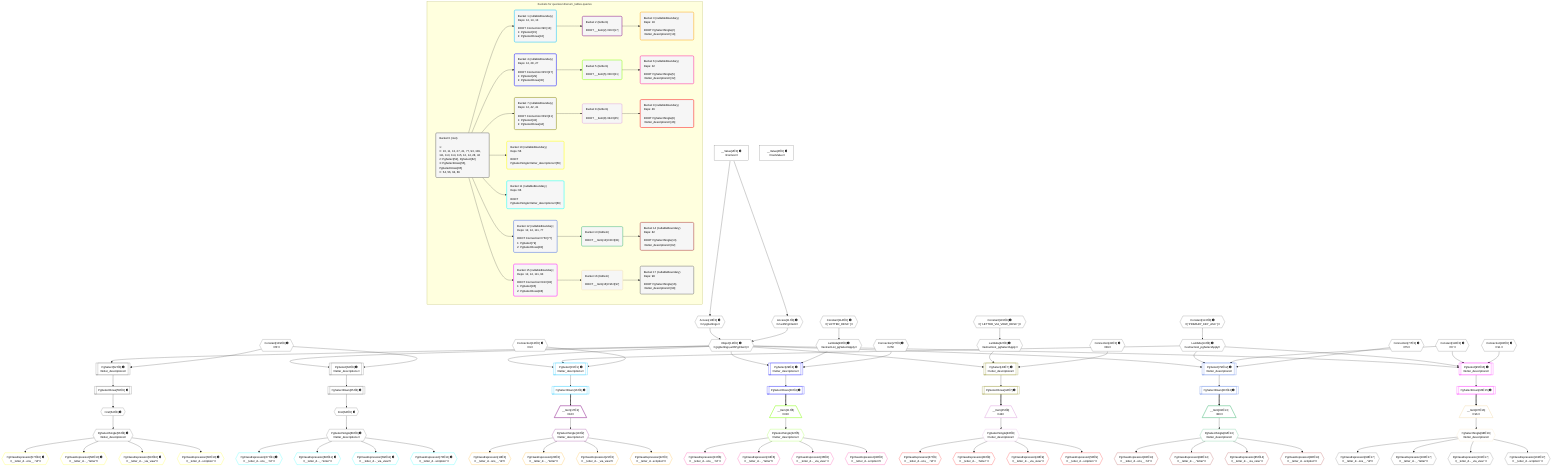 %%{init: {'themeVariables': { 'fontSize': '12px'}}}%%
graph TD
    classDef path fill:#eee,stroke:#000,color:#000
    classDef plan fill:#fff,stroke-width:1px,color:#000
    classDef itemplan fill:#fff,stroke-width:2px,color:#000
    classDef unbatchedplan fill:#dff,stroke-width:1px,color:#000
    classDef sideeffectplan fill:#fcc,stroke-width:2px,color:#000
    classDef bucket fill:#f6f6f6,color:#000,stroke-width:2px,text-align:left


    %% plan dependencies
    Object12{{"Object[12∈0] ➊<br />ᐸ{pgSettings,withPgClient}ᐳ"}}:::plan
    Access10{{"Access[10∈0] ➊<br />ᐸ2.pgSettingsᐳ"}}:::plan
    Access11{{"Access[11∈0] ➊<br />ᐸ2.withPgClientᐳ"}}:::plan
    Access10 & Access11 --> Object12
    PgSelect52[["PgSelect[52∈0] ➊<br />ᐸletter_descriptionsᐳ"]]:::plan
    Constant109{{"Constant[109∈0] ➊<br />ᐸ'B'ᐳ"}}:::plan
    Object12 & Constant109 --> PgSelect52
    PgSelect62[["PgSelect[62∈0] ➊<br />ᐸletter_descriptionsᐳ"]]:::plan
    Object12 & Constant109 --> PgSelect62
    __Value2["__Value[2∈0] ➊<br />ᐸcontextᐳ"]:::plan
    __Value2 --> Access10
    __Value2 --> Access11
    Lambda14{{"Lambda[14∈0] ➊<br />ᐸextractList_pgSelectApplyᐳ"}}:::plan
    Constant113{{"Constant[113∈0] ➊<br />ᐸ[ 'PRIMARY_KEY_ASC' ]ᐳ"}}:::plan
    Constant113 --> Lambda14
    Lambda28{{"Lambda[28∈0] ➊<br />ᐸextractList_pgSelectApplyᐳ"}}:::plan
    Constant114{{"Constant[114∈0] ➊<br />ᐸ[ 'LETTER_DESC' ]ᐳ"}}:::plan
    Constant114 --> Lambda28
    Lambda42{{"Lambda[42∈0] ➊<br />ᐸextractList_pgSelectApplyᐳ"}}:::plan
    Constant115{{"Constant[115∈0] ➊<br />ᐸ[ 'LETTER_VIA_VIEW_DESC' ]ᐳ"}}:::plan
    Constant115 --> Lambda42
    First54{{"First[54∈0] ➊"}}:::plan
    PgSelectRows55[["PgSelectRows[55∈0] ➊"]]:::plan
    PgSelectRows55 --> First54
    PgSelect52 --> PgSelectRows55
    PgSelectSingle56{{"PgSelectSingle[56∈0] ➊<br />ᐸletter_descriptionsᐳ"}}:::plan
    First54 --> PgSelectSingle56
    First64{{"First[64∈0] ➊"}}:::plan
    PgSelectRows65[["PgSelectRows[65∈0] ➊"]]:::plan
    PgSelectRows65 --> First64
    PgSelect62 --> PgSelectRows65
    PgSelectSingle66{{"PgSelectSingle[66∈0] ➊<br />ᐸletter_descriptionsᐳ"}}:::plan
    First64 --> PgSelectSingle66
    __Value4["__Value[4∈0] ➊<br />ᐸrootValueᐳ"]:::plan
    Connection13{{"Connection[13∈0] ➊<br />ᐸ9ᐳ"}}:::plan
    Connection27{{"Connection[27∈0] ➊<br />ᐸ25ᐳ"}}:::plan
    Connection41{{"Connection[41∈0] ➊<br />ᐸ39ᐳ"}}:::plan
    Connection77{{"Connection[77∈0] ➊<br />ᐸ75ᐳ"}}:::plan
    Connection93{{"Connection[93∈0] ➊<br />ᐸ91ᐳ"}}:::plan
    Constant111{{"Constant[111∈0] ➊<br />ᐸ'C'ᐳ"}}:::plan
    PgSelect15[["PgSelect[15∈1] ➊<br />ᐸletter_descriptionsᐳ"]]:::plan
    Object12 & Lambda14 & Connection13 --> PgSelect15
    PgSelectRows16[["PgSelectRows[16∈1] ➊"]]:::plan
    PgSelect15 --> PgSelectRows16
    __Item17[/"__Item[17∈2]<br />ᐸ16ᐳ"\]:::itemplan
    PgSelectRows16 ==> __Item17
    PgSelectSingle18{{"PgSelectSingle[18∈2]<br />ᐸletter_descriptionsᐳ"}}:::plan
    __Item17 --> PgSelectSingle18
    PgClassExpression19{{"PgClassExpression[19∈3]<br />ᐸ__letter_d...ons__.”id”ᐳ"}}:::plan
    PgSelectSingle18 --> PgClassExpression19
    PgClassExpression20{{"PgClassExpression[20∈3]<br />ᐸ__letter_d..._.”letter”ᐳ"}}:::plan
    PgSelectSingle18 --> PgClassExpression20
    PgClassExpression21{{"PgClassExpression[21∈3]<br />ᐸ__letter_d..._via_view”ᐳ"}}:::plan
    PgSelectSingle18 --> PgClassExpression21
    PgClassExpression22{{"PgClassExpression[22∈3]<br />ᐸ__letter_d...scription”ᐳ"}}:::plan
    PgSelectSingle18 --> PgClassExpression22
    PgSelect29[["PgSelect[29∈4] ➊<br />ᐸletter_descriptionsᐳ"]]:::plan
    Object12 & Lambda28 & Connection27 --> PgSelect29
    PgSelectRows30[["PgSelectRows[30∈4] ➊"]]:::plan
    PgSelect29 --> PgSelectRows30
    __Item31[/"__Item[31∈5]<br />ᐸ30ᐳ"\]:::itemplan
    PgSelectRows30 ==> __Item31
    PgSelectSingle32{{"PgSelectSingle[32∈5]<br />ᐸletter_descriptionsᐳ"}}:::plan
    __Item31 --> PgSelectSingle32
    PgClassExpression33{{"PgClassExpression[33∈6]<br />ᐸ__letter_d...ons__.”id”ᐳ"}}:::plan
    PgSelectSingle32 --> PgClassExpression33
    PgClassExpression34{{"PgClassExpression[34∈6]<br />ᐸ__letter_d..._.”letter”ᐳ"}}:::plan
    PgSelectSingle32 --> PgClassExpression34
    PgClassExpression35{{"PgClassExpression[35∈6]<br />ᐸ__letter_d..._via_view”ᐳ"}}:::plan
    PgSelectSingle32 --> PgClassExpression35
    PgClassExpression36{{"PgClassExpression[36∈6]<br />ᐸ__letter_d...scription”ᐳ"}}:::plan
    PgSelectSingle32 --> PgClassExpression36
    PgSelect43[["PgSelect[43∈7] ➊<br />ᐸletter_descriptionsᐳ"]]:::plan
    Object12 & Lambda42 & Connection41 --> PgSelect43
    PgSelectRows44[["PgSelectRows[44∈7] ➊"]]:::plan
    PgSelect43 --> PgSelectRows44
    __Item45[/"__Item[45∈8]<br />ᐸ44ᐳ"\]:::itemplan
    PgSelectRows44 ==> __Item45
    PgSelectSingle46{{"PgSelectSingle[46∈8]<br />ᐸletter_descriptionsᐳ"}}:::plan
    __Item45 --> PgSelectSingle46
    PgClassExpression47{{"PgClassExpression[47∈9]<br />ᐸ__letter_d...ons__.”id”ᐳ"}}:::plan
    PgSelectSingle46 --> PgClassExpression47
    PgClassExpression48{{"PgClassExpression[48∈9]<br />ᐸ__letter_d..._.”letter”ᐳ"}}:::plan
    PgSelectSingle46 --> PgClassExpression48
    PgClassExpression49{{"PgClassExpression[49∈9]<br />ᐸ__letter_d..._via_view”ᐳ"}}:::plan
    PgSelectSingle46 --> PgClassExpression49
    PgClassExpression50{{"PgClassExpression[50∈9]<br />ᐸ__letter_d...scription”ᐳ"}}:::plan
    PgSelectSingle46 --> PgClassExpression50
    PgClassExpression57{{"PgClassExpression[57∈10] ➊<br />ᐸ__letter_d...ons__.”id”ᐳ"}}:::plan
    PgSelectSingle56 --> PgClassExpression57
    PgClassExpression58{{"PgClassExpression[58∈10] ➊<br />ᐸ__letter_d..._.”letter”ᐳ"}}:::plan
    PgSelectSingle56 --> PgClassExpression58
    PgClassExpression59{{"PgClassExpression[59∈10] ➊<br />ᐸ__letter_d..._via_view”ᐳ"}}:::plan
    PgSelectSingle56 --> PgClassExpression59
    PgClassExpression60{{"PgClassExpression[60∈10] ➊<br />ᐸ__letter_d...scription”ᐳ"}}:::plan
    PgSelectSingle56 --> PgClassExpression60
    PgClassExpression67{{"PgClassExpression[67∈11] ➊<br />ᐸ__letter_d...ons__.”id”ᐳ"}}:::plan
    PgSelectSingle66 --> PgClassExpression67
    PgClassExpression68{{"PgClassExpression[68∈11] ➊<br />ᐸ__letter_d..._.”letter”ᐳ"}}:::plan
    PgSelectSingle66 --> PgClassExpression68
    PgClassExpression69{{"PgClassExpression[69∈11] ➊<br />ᐸ__letter_d..._via_view”ᐳ"}}:::plan
    PgSelectSingle66 --> PgClassExpression69
    PgClassExpression70{{"PgClassExpression[70∈11] ➊<br />ᐸ__letter_d...scription”ᐳ"}}:::plan
    PgSelectSingle66 --> PgClassExpression70
    PgSelect79[["PgSelect[79∈12] ➊<br />ᐸletter_descriptionsᐳ"]]:::plan
    Object12 & Lambda14 & Constant111 & Connection77 --> PgSelect79
    PgSelectRows80[["PgSelectRows[80∈12] ➊"]]:::plan
    PgSelect79 --> PgSelectRows80
    __Item81[/"__Item[81∈13]<br />ᐸ80ᐳ"\]:::itemplan
    PgSelectRows80 ==> __Item81
    PgSelectSingle82{{"PgSelectSingle[82∈13]<br />ᐸletter_descriptionsᐳ"}}:::plan
    __Item81 --> PgSelectSingle82
    PgClassExpression83{{"PgClassExpression[83∈14]<br />ᐸ__letter_d...ons__.”id”ᐳ"}}:::plan
    PgSelectSingle82 --> PgClassExpression83
    PgClassExpression84{{"PgClassExpression[84∈14]<br />ᐸ__letter_d..._.”letter”ᐳ"}}:::plan
    PgSelectSingle82 --> PgClassExpression84
    PgClassExpression85{{"PgClassExpression[85∈14]<br />ᐸ__letter_d..._via_view”ᐳ"}}:::plan
    PgSelectSingle82 --> PgClassExpression85
    PgClassExpression86{{"PgClassExpression[86∈14]<br />ᐸ__letter_d...scription”ᐳ"}}:::plan
    PgSelectSingle82 --> PgClassExpression86
    PgSelect95[["PgSelect[95∈15] ➊<br />ᐸletter_descriptionsᐳ"]]:::plan
    Object12 & Lambda14 & Constant111 & Connection93 --> PgSelect95
    PgSelectRows96[["PgSelectRows[96∈15] ➊"]]:::plan
    PgSelect95 --> PgSelectRows96
    __Item97[/"__Item[97∈16]<br />ᐸ96ᐳ"\]:::itemplan
    PgSelectRows96 ==> __Item97
    PgSelectSingle98{{"PgSelectSingle[98∈16]<br />ᐸletter_descriptionsᐳ"}}:::plan
    __Item97 --> PgSelectSingle98
    PgClassExpression99{{"PgClassExpression[99∈17]<br />ᐸ__letter_d...ons__.”id”ᐳ"}}:::plan
    PgSelectSingle98 --> PgClassExpression99
    PgClassExpression100{{"PgClassExpression[100∈17]<br />ᐸ__letter_d..._.”letter”ᐳ"}}:::plan
    PgSelectSingle98 --> PgClassExpression100
    PgClassExpression101{{"PgClassExpression[101∈17]<br />ᐸ__letter_d..._via_view”ᐳ"}}:::plan
    PgSelectSingle98 --> PgClassExpression101
    PgClassExpression102{{"PgClassExpression[102∈17]<br />ᐸ__letter_d...scription”ᐳ"}}:::plan
    PgSelectSingle98 --> PgClassExpression102

    %% define steps

    subgraph "Buckets for queries/v4/enum_tables.queries"
    Bucket0("Bucket 0 (root)<br /><br />1: <br />ᐳ: 10, 11, 13, 27, 41, 77, 93, 109, 111, 113, 114, 115, 12, 14, 28, 42<br />2: PgSelect[52], PgSelect[62]<br />3: PgSelectRows[55], PgSelectRows[65]<br />ᐳ: 54, 56, 64, 66"):::bucket
    classDef bucket0 stroke:#696969
    class Bucket0,__Value2,__Value4,Access10,Access11,Object12,Connection13,Lambda14,Connection27,Lambda28,Connection41,Lambda42,PgSelect52,First54,PgSelectRows55,PgSelectSingle56,PgSelect62,First64,PgSelectRows65,PgSelectSingle66,Connection77,Connection93,Constant109,Constant111,Constant113,Constant114,Constant115 bucket0
    Bucket1("Bucket 1 (nullableBoundary)<br />Deps: 12, 14, 13<br /><br />ROOT Connectionᐸ9ᐳ[13]<br />1: PgSelect[15]<br />2: PgSelectRows[16]"):::bucket
    classDef bucket1 stroke:#00bfff
    class Bucket1,PgSelect15,PgSelectRows16 bucket1
    Bucket2("Bucket 2 (listItem)<br /><br />ROOT __Item{2}ᐸ16ᐳ[17]"):::bucket
    classDef bucket2 stroke:#7f007f
    class Bucket2,__Item17,PgSelectSingle18 bucket2
    Bucket3("Bucket 3 (nullableBoundary)<br />Deps: 18<br /><br />ROOT PgSelectSingle{2}ᐸletter_descriptionsᐳ[18]"):::bucket
    classDef bucket3 stroke:#ffa500
    class Bucket3,PgClassExpression19,PgClassExpression20,PgClassExpression21,PgClassExpression22 bucket3
    Bucket4("Bucket 4 (nullableBoundary)<br />Deps: 12, 28, 27<br /><br />ROOT Connectionᐸ25ᐳ[27]<br />1: PgSelect[29]<br />2: PgSelectRows[30]"):::bucket
    classDef bucket4 stroke:#0000ff
    class Bucket4,PgSelect29,PgSelectRows30 bucket4
    Bucket5("Bucket 5 (listItem)<br /><br />ROOT __Item{5}ᐸ30ᐳ[31]"):::bucket
    classDef bucket5 stroke:#7fff00
    class Bucket5,__Item31,PgSelectSingle32 bucket5
    Bucket6("Bucket 6 (nullableBoundary)<br />Deps: 32<br /><br />ROOT PgSelectSingle{5}ᐸletter_descriptionsᐳ[32]"):::bucket
    classDef bucket6 stroke:#ff1493
    class Bucket6,PgClassExpression33,PgClassExpression34,PgClassExpression35,PgClassExpression36 bucket6
    Bucket7("Bucket 7 (nullableBoundary)<br />Deps: 12, 42, 41<br /><br />ROOT Connectionᐸ39ᐳ[41]<br />1: PgSelect[43]<br />2: PgSelectRows[44]"):::bucket
    classDef bucket7 stroke:#808000
    class Bucket7,PgSelect43,PgSelectRows44 bucket7
    Bucket8("Bucket 8 (listItem)<br /><br />ROOT __Item{8}ᐸ44ᐳ[45]"):::bucket
    classDef bucket8 stroke:#dda0dd
    class Bucket8,__Item45,PgSelectSingle46 bucket8
    Bucket9("Bucket 9 (nullableBoundary)<br />Deps: 46<br /><br />ROOT PgSelectSingle{8}ᐸletter_descriptionsᐳ[46]"):::bucket
    classDef bucket9 stroke:#ff0000
    class Bucket9,PgClassExpression47,PgClassExpression48,PgClassExpression49,PgClassExpression50 bucket9
    Bucket10("Bucket 10 (nullableBoundary)<br />Deps: 56<br /><br />ROOT PgSelectSingleᐸletter_descriptionsᐳ[56]"):::bucket
    classDef bucket10 stroke:#ffff00
    class Bucket10,PgClassExpression57,PgClassExpression58,PgClassExpression59,PgClassExpression60 bucket10
    Bucket11("Bucket 11 (nullableBoundary)<br />Deps: 66<br /><br />ROOT PgSelectSingleᐸletter_descriptionsᐳ[66]"):::bucket
    classDef bucket11 stroke:#00ffff
    class Bucket11,PgClassExpression67,PgClassExpression68,PgClassExpression69,PgClassExpression70 bucket11
    Bucket12("Bucket 12 (nullableBoundary)<br />Deps: 12, 14, 111, 77<br /><br />ROOT Connectionᐸ75ᐳ[77]<br />1: PgSelect[79]<br />2: PgSelectRows[80]"):::bucket
    classDef bucket12 stroke:#4169e1
    class Bucket12,PgSelect79,PgSelectRows80 bucket12
    Bucket13("Bucket 13 (listItem)<br /><br />ROOT __Item{13}ᐸ80ᐳ[81]"):::bucket
    classDef bucket13 stroke:#3cb371
    class Bucket13,__Item81,PgSelectSingle82 bucket13
    Bucket14("Bucket 14 (nullableBoundary)<br />Deps: 82<br /><br />ROOT PgSelectSingle{13}ᐸletter_descriptionsᐳ[82]"):::bucket
    classDef bucket14 stroke:#a52a2a
    class Bucket14,PgClassExpression83,PgClassExpression84,PgClassExpression85,PgClassExpression86 bucket14
    Bucket15("Bucket 15 (nullableBoundary)<br />Deps: 12, 14, 111, 93<br /><br />ROOT Connectionᐸ91ᐳ[93]<br />1: PgSelect[95]<br />2: PgSelectRows[96]"):::bucket
    classDef bucket15 stroke:#ff00ff
    class Bucket15,PgSelect95,PgSelectRows96 bucket15
    Bucket16("Bucket 16 (listItem)<br /><br />ROOT __Item{16}ᐸ96ᐳ[97]"):::bucket
    classDef bucket16 stroke:#f5deb3
    class Bucket16,__Item97,PgSelectSingle98 bucket16
    Bucket17("Bucket 17 (nullableBoundary)<br />Deps: 98<br /><br />ROOT PgSelectSingle{16}ᐸletter_descriptionsᐳ[98]"):::bucket
    classDef bucket17 stroke:#696969
    class Bucket17,PgClassExpression99,PgClassExpression100,PgClassExpression101,PgClassExpression102 bucket17
    Bucket0 --> Bucket1 & Bucket4 & Bucket7 & Bucket10 & Bucket11 & Bucket12 & Bucket15
    Bucket1 --> Bucket2
    Bucket2 --> Bucket3
    Bucket4 --> Bucket5
    Bucket5 --> Bucket6
    Bucket7 --> Bucket8
    Bucket8 --> Bucket9
    Bucket12 --> Bucket13
    Bucket13 --> Bucket14
    Bucket15 --> Bucket16
    Bucket16 --> Bucket17
    end